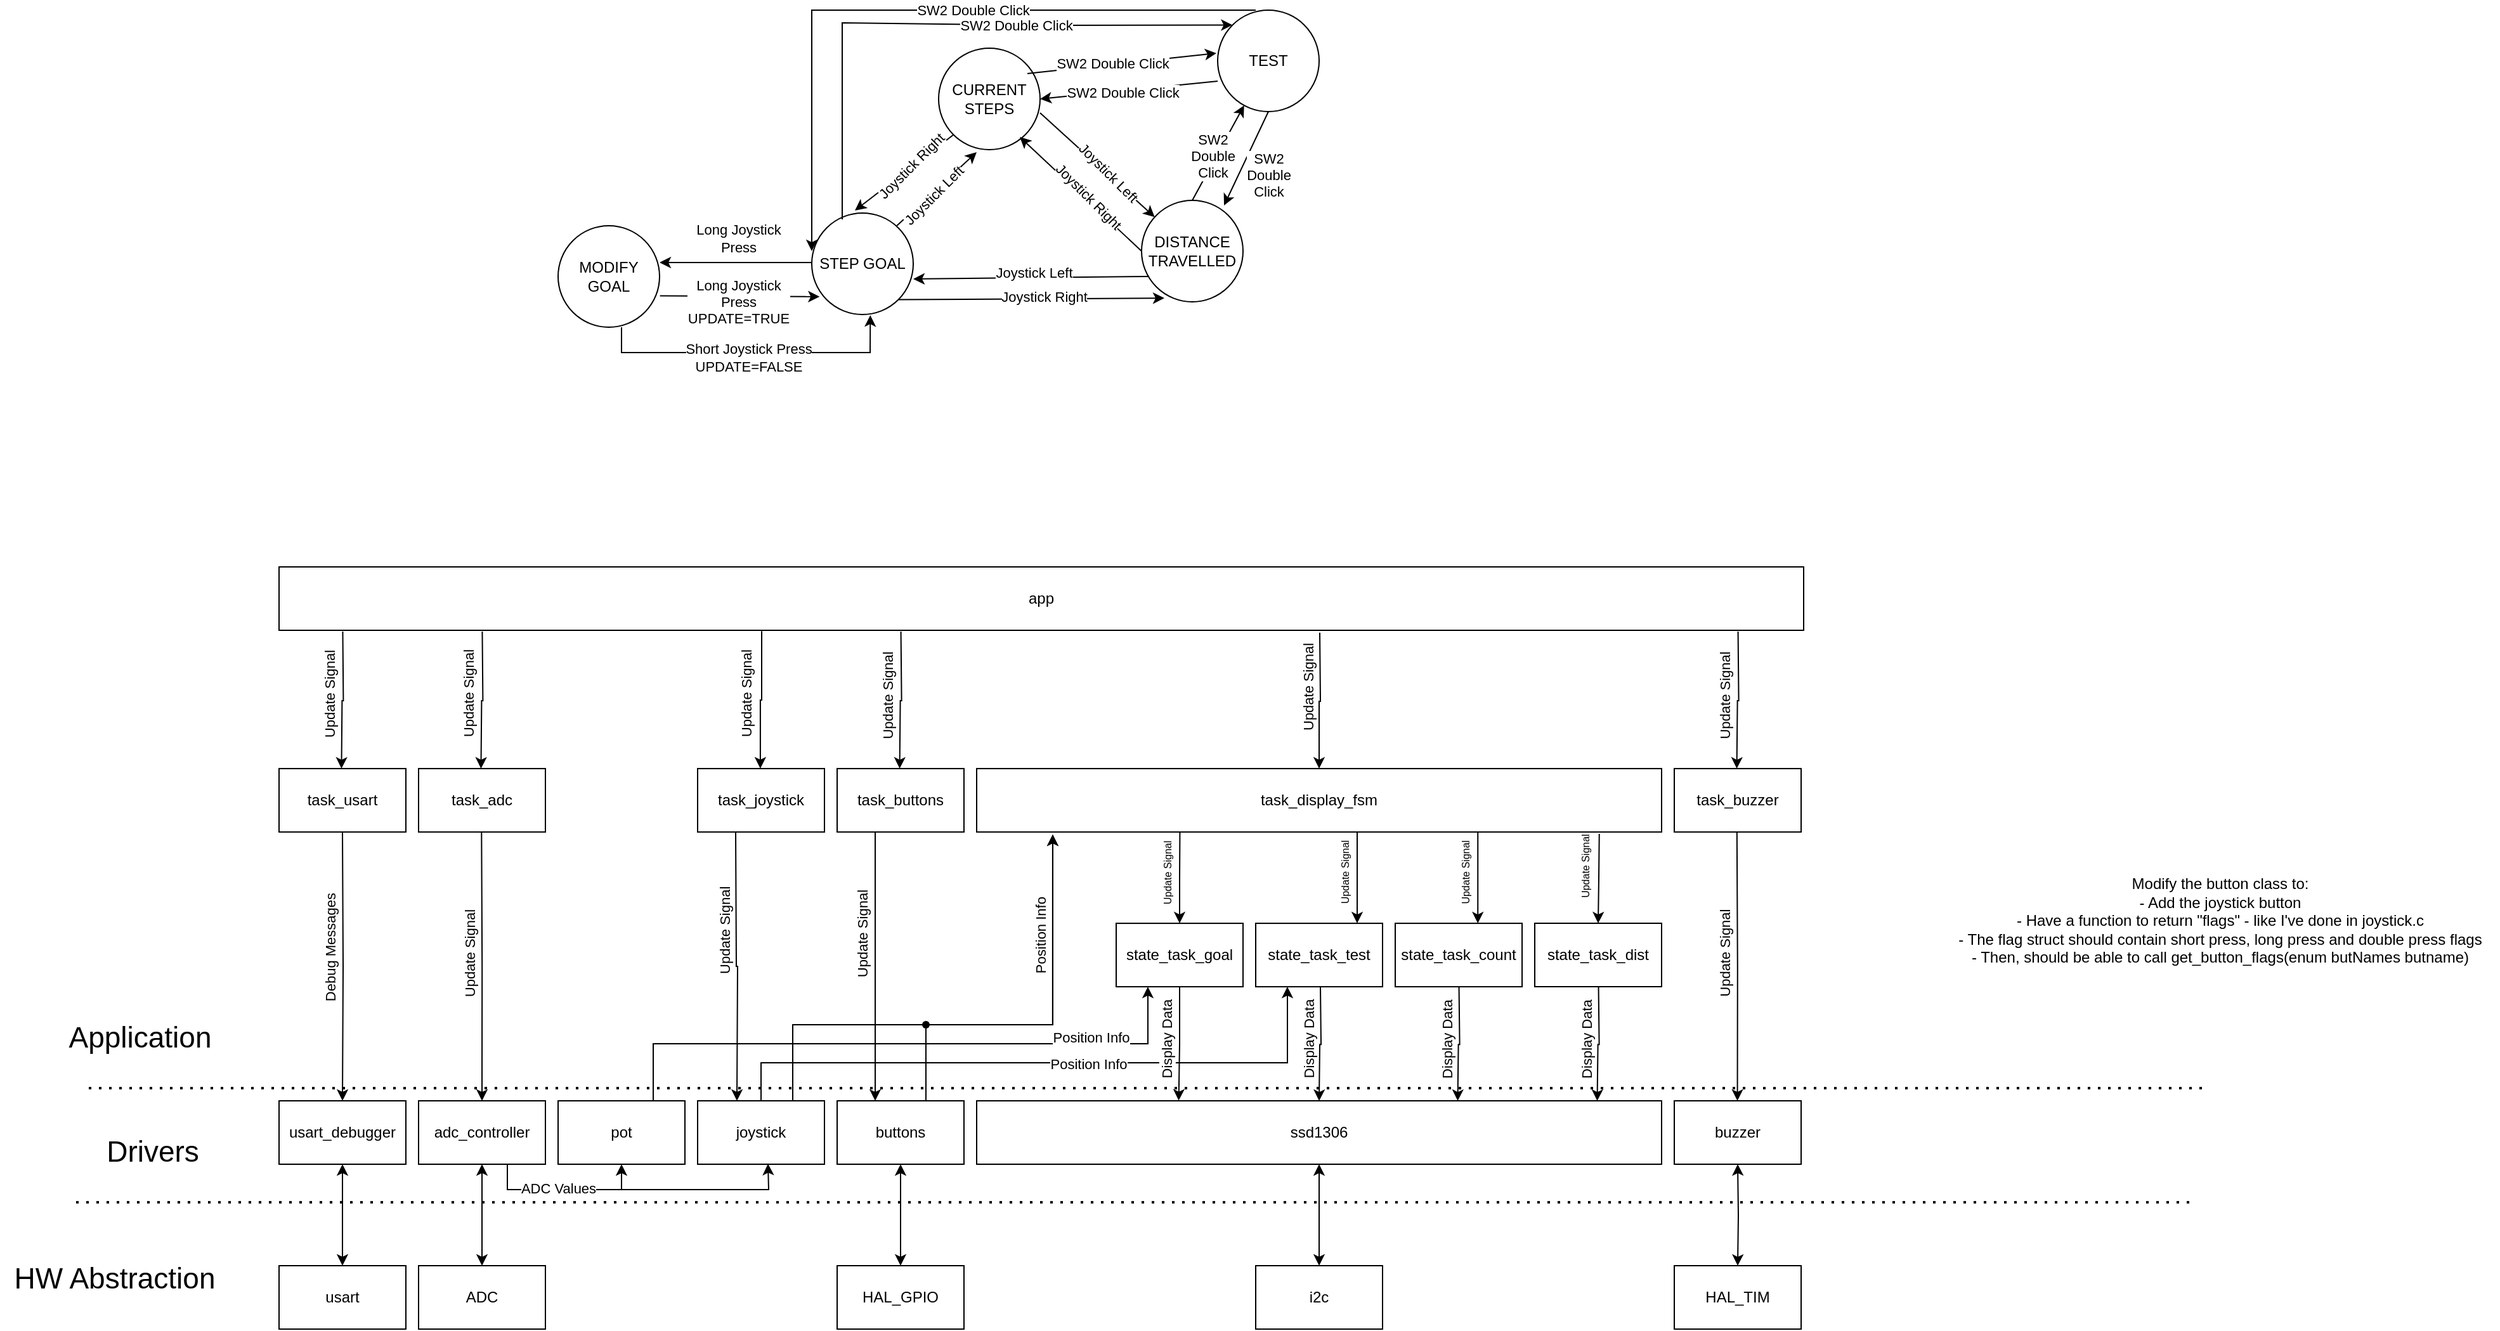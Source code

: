 <mxfile version="26.2.14">
  <diagram name="Page-1" id="LputnrfcXQccIIowQQMe">
    <mxGraphModel dx="2094" dy="1419" grid="0" gridSize="10" guides="1" tooltips="1" connect="1" arrows="1" fold="1" page="0" pageScale="1" pageWidth="827" pageHeight="1169" math="0" shadow="0">
      <root>
        <mxCell id="0" />
        <mxCell id="1" parent="0" />
        <mxCell id="KgOsWzzpOUB980owW0C_-2" value="TEST" style="ellipse;whiteSpace=wrap;html=1;aspect=fixed;" parent="1" vertex="1">
          <mxGeometry x="570" y="-110" width="80" height="80" as="geometry" />
        </mxCell>
        <mxCell id="KgOsWzzpOUB980owW0C_-3" value="CURRENT&lt;br&gt;STEPS" style="ellipse;whiteSpace=wrap;html=1;aspect=fixed;" parent="1" vertex="1">
          <mxGeometry x="350" y="-80" width="80" height="80" as="geometry" />
        </mxCell>
        <mxCell id="KgOsWzzpOUB980owW0C_-4" value="STEP GOAL" style="ellipse;whiteSpace=wrap;html=1;aspect=fixed;" parent="1" vertex="1">
          <mxGeometry x="250" y="50" width="80" height="80" as="geometry" />
        </mxCell>
        <mxCell id="KgOsWzzpOUB980owW0C_-5" value="DISTANCE TRAVELLED" style="ellipse;whiteSpace=wrap;html=1;aspect=fixed;" parent="1" vertex="1">
          <mxGeometry x="510" y="40" width="80" height="80" as="geometry" />
        </mxCell>
        <mxCell id="KgOsWzzpOUB980owW0C_-6" value="" style="endArrow=classic;html=1;rounded=0;exitX=1;exitY=0.638;exitDx=0;exitDy=0;exitPerimeter=0;" parent="1" source="KgOsWzzpOUB980owW0C_-3" target="KgOsWzzpOUB980owW0C_-5" edge="1">
          <mxGeometry width="50" height="50" relative="1" as="geometry">
            <mxPoint x="430" y="-50" as="sourcePoint" />
            <mxPoint x="480" y="-100" as="targetPoint" />
          </mxGeometry>
        </mxCell>
        <mxCell id="KgOsWzzpOUB980owW0C_-25" value="Joystick Left" style="edgeLabel;html=1;align=center;verticalAlign=middle;resizable=0;points=[];rotation=45;" parent="KgOsWzzpOUB980owW0C_-6" vertex="1" connectable="0">
          <mxGeometry x="0.161" y="2" relative="1" as="geometry">
            <mxPoint as="offset" />
          </mxGeometry>
        </mxCell>
        <mxCell id="KgOsWzzpOUB980owW0C_-7" value="" style="endArrow=classic;html=1;rounded=0;exitX=0;exitY=0.5;exitDx=0;exitDy=0;" parent="1" source="KgOsWzzpOUB980owW0C_-5" edge="1">
          <mxGeometry width="50" height="50" relative="1" as="geometry">
            <mxPoint x="364" y="40" as="sourcePoint" />
            <mxPoint x="414" y="-10" as="targetPoint" />
          </mxGeometry>
        </mxCell>
        <mxCell id="KgOsWzzpOUB980owW0C_-26" value="Joystick Right" style="edgeLabel;html=1;align=center;verticalAlign=middle;resizable=0;points=[];rotation=45;" parent="KgOsWzzpOUB980owW0C_-7" vertex="1" connectable="0">
          <mxGeometry x="-0.087" y="-3" relative="1" as="geometry">
            <mxPoint as="offset" />
          </mxGeometry>
        </mxCell>
        <mxCell id="KgOsWzzpOUB980owW0C_-8" value="" style="endArrow=classic;html=1;rounded=0;exitX=0;exitY=1;exitDx=0;exitDy=0;entryX=0.425;entryY=-0.025;entryDx=0;entryDy=0;entryPerimeter=0;" parent="1" source="KgOsWzzpOUB980owW0C_-3" target="KgOsWzzpOUB980owW0C_-4" edge="1">
          <mxGeometry width="50" height="50" relative="1" as="geometry">
            <mxPoint x="356" y="50" as="sourcePoint" />
            <mxPoint x="446" y="132" as="targetPoint" />
          </mxGeometry>
        </mxCell>
        <mxCell id="KgOsWzzpOUB980owW0C_-30" value="Joystick Right" style="edgeLabel;html=1;align=center;verticalAlign=middle;resizable=0;points=[];rotation=-45;" parent="KgOsWzzpOUB980owW0C_-8" vertex="1" connectable="0">
          <mxGeometry x="-0.131" y="-2" relative="1" as="geometry">
            <mxPoint x="1" as="offset" />
          </mxGeometry>
        </mxCell>
        <mxCell id="KgOsWzzpOUB980owW0C_-9" value="" style="endArrow=classic;html=1;rounded=0;exitX=0.338;exitY=1;exitDx=0;exitDy=0;exitPerimeter=0;entryX=0.375;entryY=1.025;entryDx=0;entryDy=0;entryPerimeter=0;" parent="1" target="KgOsWzzpOUB980owW0C_-3" edge="1">
          <mxGeometry width="50" height="50" relative="1" as="geometry">
            <mxPoint x="317.04" y="60" as="sourcePoint" />
            <mxPoint x="270" y="140" as="targetPoint" />
          </mxGeometry>
        </mxCell>
        <mxCell id="KgOsWzzpOUB980owW0C_-29" value="Joystick Left" style="edgeLabel;html=1;align=center;verticalAlign=middle;resizable=0;points=[];rotation=-45;" parent="KgOsWzzpOUB980owW0C_-9" vertex="1" connectable="0">
          <mxGeometry x="-0.122" y="-2" relative="1" as="geometry">
            <mxPoint as="offset" />
          </mxGeometry>
        </mxCell>
        <mxCell id="KgOsWzzpOUB980owW0C_-10" value="" style="endArrow=classic;html=1;rounded=0;exitX=0;exitY=0.5;exitDx=0;exitDy=0;entryX=1;entryY=0.65;entryDx=0;entryDy=0;entryPerimeter=0;" parent="1" target="KgOsWzzpOUB980owW0C_-4" edge="1">
          <mxGeometry width="50" height="50" relative="1" as="geometry">
            <mxPoint x="516" y="100" as="sourcePoint" />
            <mxPoint x="420" y="10" as="targetPoint" />
          </mxGeometry>
        </mxCell>
        <mxCell id="KgOsWzzpOUB980owW0C_-27" value="Joystick Left" style="edgeLabel;html=1;align=center;verticalAlign=middle;resizable=0;points=[];" parent="KgOsWzzpOUB980owW0C_-10" vertex="1" connectable="0">
          <mxGeometry x="-0.022" y="-4" relative="1" as="geometry">
            <mxPoint as="offset" />
          </mxGeometry>
        </mxCell>
        <mxCell id="KgOsWzzpOUB980owW0C_-11" value="" style="endArrow=classic;html=1;rounded=0;exitX=1;exitY=1;exitDx=0;exitDy=0;entryX=0.225;entryY=0.963;entryDx=0;entryDy=0;entryPerimeter=0;" parent="1" source="KgOsWzzpOUB980owW0C_-4" target="KgOsWzzpOUB980owW0C_-5" edge="1">
          <mxGeometry width="50" height="50" relative="1" as="geometry">
            <mxPoint x="630" y="200" as="sourcePoint" />
            <mxPoint x="534" y="110" as="targetPoint" />
          </mxGeometry>
        </mxCell>
        <mxCell id="KgOsWzzpOUB980owW0C_-28" value="Joystick Right" style="edgeLabel;html=1;align=center;verticalAlign=middle;resizable=0;points=[];" parent="KgOsWzzpOUB980owW0C_-11" vertex="1" connectable="0">
          <mxGeometry x="0.094" y="2" relative="1" as="geometry">
            <mxPoint as="offset" />
          </mxGeometry>
        </mxCell>
        <mxCell id="KgOsWzzpOUB980owW0C_-12" value="" style="endArrow=classic;html=1;rounded=0;entryX=-0.012;entryY=0.425;entryDx=0;entryDy=0;entryPerimeter=0;" parent="1" target="KgOsWzzpOUB980owW0C_-2" edge="1">
          <mxGeometry width="50" height="50" relative="1" as="geometry">
            <mxPoint x="420" y="-60" as="sourcePoint" />
            <mxPoint x="470" y="-110" as="targetPoint" />
          </mxGeometry>
        </mxCell>
        <mxCell id="KgOsWzzpOUB980owW0C_-21" value="SW2 Double Click" style="edgeLabel;html=1;align=center;verticalAlign=middle;resizable=0;points=[];" parent="KgOsWzzpOUB980owW0C_-12" vertex="1" connectable="0">
          <mxGeometry x="-0.1" y="1" relative="1" as="geometry">
            <mxPoint as="offset" />
          </mxGeometry>
        </mxCell>
        <mxCell id="KgOsWzzpOUB980owW0C_-13" value="" style="endArrow=classic;html=1;rounded=0;entryX=1;entryY=0.5;entryDx=0;entryDy=0;" parent="1" target="KgOsWzzpOUB980owW0C_-3" edge="1">
          <mxGeometry width="50" height="50" relative="1" as="geometry">
            <mxPoint x="570" y="-54" as="sourcePoint" />
            <mxPoint x="719" y="-70" as="targetPoint" />
          </mxGeometry>
        </mxCell>
        <mxCell id="KgOsWzzpOUB980owW0C_-22" value="SW2 Double Click" style="edgeLabel;html=1;align=center;verticalAlign=middle;resizable=0;points=[];" parent="KgOsWzzpOUB980owW0C_-13" vertex="1" connectable="0">
          <mxGeometry x="0.072" relative="1" as="geometry">
            <mxPoint y="1" as="offset" />
          </mxGeometry>
        </mxCell>
        <mxCell id="KgOsWzzpOUB980owW0C_-14" value="" style="endArrow=classic;html=1;rounded=0;" parent="1" target="KgOsWzzpOUB980owW0C_-2" edge="1">
          <mxGeometry width="50" height="50" relative="1" as="geometry">
            <mxPoint x="550" y="40" as="sourcePoint" />
            <mxPoint x="699" y="24" as="targetPoint" />
          </mxGeometry>
        </mxCell>
        <mxCell id="KgOsWzzpOUB980owW0C_-24" value="SW2&lt;div&gt;Double&lt;/div&gt;&lt;div&gt;Click&lt;/div&gt;" style="edgeLabel;html=1;align=center;verticalAlign=middle;resizable=0;points=[];" parent="KgOsWzzpOUB980owW0C_-14" vertex="1" connectable="0">
          <mxGeometry x="-0.1" y="3" relative="1" as="geometry">
            <mxPoint as="offset" />
          </mxGeometry>
        </mxCell>
        <mxCell id="KgOsWzzpOUB980owW0C_-15" value="" style="endArrow=classic;html=1;rounded=0;entryX=0.813;entryY=0.05;entryDx=0;entryDy=0;entryPerimeter=0;exitX=0.5;exitY=1;exitDx=0;exitDy=0;" parent="1" source="KgOsWzzpOUB980owW0C_-2" target="KgOsWzzpOUB980owW0C_-5" edge="1">
          <mxGeometry width="50" height="50" relative="1" as="geometry">
            <mxPoint x="720" y="12" as="sourcePoint" />
            <mxPoint x="580" y="26" as="targetPoint" />
          </mxGeometry>
        </mxCell>
        <mxCell id="KgOsWzzpOUB980owW0C_-23" value="SW2&lt;div&gt;Double&lt;/div&gt;&lt;div&gt;Click&lt;/div&gt;" style="edgeLabel;html=1;align=center;verticalAlign=middle;resizable=0;points=[];" parent="KgOsWzzpOUB980owW0C_-15" vertex="1" connectable="0">
          <mxGeometry x="-0.203" y="-1" relative="1" as="geometry">
            <mxPoint x="15" y="21" as="offset" />
          </mxGeometry>
        </mxCell>
        <mxCell id="KgOsWzzpOUB980owW0C_-17" value="" style="endArrow=classic;html=1;rounded=0;entryX=0;entryY=0;entryDx=0;entryDy=0;exitX=0.3;exitY=0.063;exitDx=0;exitDy=0;exitPerimeter=0;" parent="1" source="KgOsWzzpOUB980owW0C_-4" target="KgOsWzzpOUB980owW0C_-2" edge="1">
          <mxGeometry width="50" height="50" relative="1" as="geometry">
            <mxPoint x="260" y="60" as="sourcePoint" />
            <mxPoint x="310" y="10" as="targetPoint" />
            <Array as="points">
              <mxPoint x="274" y="-100" />
              <mxPoint x="430" y="-98" />
            </Array>
          </mxGeometry>
        </mxCell>
        <mxCell id="KgOsWzzpOUB980owW0C_-20" value="SW2 Double Click" style="edgeLabel;html=1;align=center;verticalAlign=middle;resizable=0;points=[];" parent="KgOsWzzpOUB980owW0C_-17" vertex="1" connectable="0">
          <mxGeometry x="0.262" relative="1" as="geometry">
            <mxPoint as="offset" />
          </mxGeometry>
        </mxCell>
        <mxCell id="KgOsWzzpOUB980owW0C_-18" value="" style="endArrow=classic;html=1;rounded=0;entryX=0;entryY=0.375;entryDx=0;entryDy=0;entryPerimeter=0;" parent="1" target="KgOsWzzpOUB980owW0C_-4" edge="1">
          <mxGeometry width="50" height="50" relative="1" as="geometry">
            <mxPoint x="600" y="-110" as="sourcePoint" />
            <mxPoint x="650" y="-160" as="targetPoint" />
            <Array as="points">
              <mxPoint x="250" y="-110" />
            </Array>
          </mxGeometry>
        </mxCell>
        <mxCell id="KgOsWzzpOUB980owW0C_-19" value="SW2 Double Click" style="edgeLabel;html=1;align=center;verticalAlign=middle;resizable=0;points=[];" parent="KgOsWzzpOUB980owW0C_-18" vertex="1" connectable="0">
          <mxGeometry x="-0.175" relative="1" as="geometry">
            <mxPoint as="offset" />
          </mxGeometry>
        </mxCell>
        <mxCell id="KgOsWzzpOUB980owW0C_-61" style="edgeStyle=orthogonalEdgeStyle;rounded=0;orthogonalLoop=1;jettySize=auto;html=1;" parent="1" source="KgOsWzzpOUB980owW0C_-32" target="KgOsWzzpOUB980owW0C_-60" edge="1">
          <mxGeometry relative="1" as="geometry">
            <Array as="points">
              <mxPoint x="300" y="588.05" />
              <mxPoint x="300" y="588.05" />
            </Array>
          </mxGeometry>
        </mxCell>
        <mxCell id="KgOsWzzpOUB980owW0C_-103" value="Update Signal" style="edgeLabel;html=1;align=center;verticalAlign=middle;resizable=0;points=[];rotation=-90;" parent="KgOsWzzpOUB980owW0C_-61" vertex="1" connectable="0">
          <mxGeometry x="0.023" y="-3" relative="1" as="geometry">
            <mxPoint x="-7" y="-28" as="offset" />
          </mxGeometry>
        </mxCell>
        <mxCell id="KgOsWzzpOUB980owW0C_-32" value="task_buttons" style="rounded=0;whiteSpace=wrap;html=1;" parent="1" vertex="1">
          <mxGeometry x="270" y="488.05" width="100" height="50" as="geometry" />
        </mxCell>
        <mxCell id="KgOsWzzpOUB980owW0C_-59" style="edgeStyle=orthogonalEdgeStyle;rounded=0;orthogonalLoop=1;jettySize=auto;html=1;" parent="1" edge="1">
          <mxGeometry relative="1" as="geometry">
            <mxPoint x="190" y="537.05" as="sourcePoint" />
            <mxPoint x="191" y="750" as="targetPoint" />
          </mxGeometry>
        </mxCell>
        <mxCell id="KgOsWzzpOUB980owW0C_-101" value="Update Signal" style="edgeLabel;html=1;align=center;verticalAlign=middle;resizable=0;points=[];rotation=-90;" parent="KgOsWzzpOUB980owW0C_-59" vertex="1" connectable="0">
          <mxGeometry x="0.275" y="-2" relative="1" as="geometry">
            <mxPoint x="-8" y="-56" as="offset" />
          </mxGeometry>
        </mxCell>
        <mxCell id="KgOsWzzpOUB980owW0C_-38" value="task_joystick" style="rounded=0;whiteSpace=wrap;html=1;" parent="1" vertex="1">
          <mxGeometry x="160" y="488.05" width="100" height="50" as="geometry" />
        </mxCell>
        <mxCell id="KgOsWzzpOUB980owW0C_-40" value="task_display_fsm" style="rounded=0;whiteSpace=wrap;html=1;" parent="1" vertex="1">
          <mxGeometry x="380" y="488.05" width="540" height="50" as="geometry" />
        </mxCell>
        <mxCell id="KgOsWzzpOUB980owW0C_-41" value="MODIFY&lt;div&gt;GOAL&lt;/div&gt;" style="ellipse;whiteSpace=wrap;html=1;aspect=fixed;" parent="1" vertex="1">
          <mxGeometry x="50" y="60" width="80" height="80" as="geometry" />
        </mxCell>
        <mxCell id="KgOsWzzpOUB980owW0C_-42" value="" style="endArrow=classic;html=1;rounded=0;exitX=0;exitY=0.5;exitDx=0;exitDy=0;" parent="1" edge="1">
          <mxGeometry width="50" height="50" relative="1" as="geometry">
            <mxPoint x="250" y="89" as="sourcePoint" />
            <mxPoint x="130" y="89" as="targetPoint" />
          </mxGeometry>
        </mxCell>
        <mxCell id="KgOsWzzpOUB980owW0C_-43" value="Long Joystick&lt;div&gt;Press&lt;/div&gt;" style="edgeLabel;html=1;align=center;verticalAlign=middle;resizable=0;points=[];" parent="KgOsWzzpOUB980owW0C_-42" vertex="1" connectable="0">
          <mxGeometry x="-0.022" y="-4" relative="1" as="geometry">
            <mxPoint y="-15" as="offset" />
          </mxGeometry>
        </mxCell>
        <mxCell id="KgOsWzzpOUB980owW0C_-44" value="" style="endArrow=classic;html=1;rounded=0;exitX=1.004;exitY=0.691;exitDx=0;exitDy=0;entryX=0.077;entryY=0.824;entryDx=0;entryDy=0;entryPerimeter=0;exitPerimeter=0;" parent="1" source="KgOsWzzpOUB980owW0C_-41" target="KgOsWzzpOUB980owW0C_-4" edge="1">
          <mxGeometry width="50" height="50" relative="1" as="geometry">
            <mxPoint x="250" y="150" as="sourcePoint" />
            <mxPoint x="130" y="150" as="targetPoint" />
          </mxGeometry>
        </mxCell>
        <mxCell id="KgOsWzzpOUB980owW0C_-45" value="Long Joystick&lt;div&gt;Press&lt;/div&gt;&lt;div&gt;UPDATE=TRUE&lt;/div&gt;" style="edgeLabel;html=1;align=center;verticalAlign=middle;resizable=0;points=[];" parent="KgOsWzzpOUB980owW0C_-44" vertex="1" connectable="0">
          <mxGeometry x="-0.022" y="-4" relative="1" as="geometry">
            <mxPoint as="offset" />
          </mxGeometry>
        </mxCell>
        <mxCell id="KgOsWzzpOUB980owW0C_-46" value="" style="endArrow=classic;html=1;rounded=0;exitX=1.004;exitY=0.691;exitDx=0;exitDy=0;entryX=0.577;entryY=1.007;entryDx=0;entryDy=0;entryPerimeter=0;exitPerimeter=0;" parent="1" target="KgOsWzzpOUB980owW0C_-4" edge="1">
          <mxGeometry width="50" height="50" relative="1" as="geometry">
            <mxPoint x="100" y="140" as="sourcePoint" />
            <mxPoint x="226" y="141" as="targetPoint" />
            <Array as="points">
              <mxPoint x="100" y="160" />
              <mxPoint x="296" y="160" />
            </Array>
          </mxGeometry>
        </mxCell>
        <mxCell id="KgOsWzzpOUB980owW0C_-47" value="Short Joystick Press&lt;div&gt;UPDATE=FALSE&lt;/div&gt;" style="edgeLabel;html=1;align=center;verticalAlign=middle;resizable=0;points=[];" parent="KgOsWzzpOUB980owW0C_-46" vertex="1" connectable="0">
          <mxGeometry x="-0.022" y="-4" relative="1" as="geometry">
            <mxPoint as="offset" />
          </mxGeometry>
        </mxCell>
        <mxCell id="KgOsWzzpOUB980owW0C_-55" value="ssd1306" style="rounded=0;whiteSpace=wrap;html=1;" parent="1" vertex="1">
          <mxGeometry x="380" y="750" width="540" height="50" as="geometry" />
        </mxCell>
        <mxCell id="8BuNELPSUOFPba65AMZR-13" style="edgeStyle=orthogonalEdgeStyle;rounded=0;orthogonalLoop=1;jettySize=auto;html=1;exitX=0.75;exitY=0;exitDx=0;exitDy=0;" parent="1" source="KgOsWzzpOUB980owW0C_-56" edge="1">
          <mxGeometry relative="1" as="geometry">
            <mxPoint x="440" y="540" as="targetPoint" />
            <Array as="points">
              <mxPoint x="235" y="690" />
              <mxPoint x="440" y="690" />
            </Array>
          </mxGeometry>
        </mxCell>
        <mxCell id="8BuNELPSUOFPba65AMZR-28" style="edgeStyle=orthogonalEdgeStyle;rounded=0;orthogonalLoop=1;jettySize=auto;html=1;entryX=0.25;entryY=1;entryDx=0;entryDy=0;" parent="1" source="KgOsWzzpOUB980owW0C_-56" target="KgOsWzzpOUB980owW0C_-148" edge="1">
          <mxGeometry relative="1" as="geometry">
            <Array as="points">
              <mxPoint x="210" y="720" />
              <mxPoint x="625" y="720" />
            </Array>
          </mxGeometry>
        </mxCell>
        <mxCell id="8BuNELPSUOFPba65AMZR-31" value="Position Info" style="edgeLabel;html=1;align=center;verticalAlign=middle;resizable=0;points=[];" parent="8BuNELPSUOFPba65AMZR-28" vertex="1" connectable="0">
          <mxGeometry x="0.14" y="-1" relative="1" as="geometry">
            <mxPoint as="offset" />
          </mxGeometry>
        </mxCell>
        <mxCell id="KgOsWzzpOUB980owW0C_-56" value="joystick" style="rounded=0;whiteSpace=wrap;html=1;" parent="1" vertex="1">
          <mxGeometry x="160" y="750" width="100" height="50" as="geometry" />
        </mxCell>
        <mxCell id="8BuNELPSUOFPba65AMZR-26" style="edgeStyle=orthogonalEdgeStyle;rounded=0;orthogonalLoop=1;jettySize=auto;html=1;exitX=0.75;exitY=0;exitDx=0;exitDy=0;entryX=0.25;entryY=1;entryDx=0;entryDy=0;" parent="1" source="KgOsWzzpOUB980owW0C_-57" target="KgOsWzzpOUB980owW0C_-75" edge="1">
          <mxGeometry relative="1" as="geometry" />
        </mxCell>
        <mxCell id="8BuNELPSUOFPba65AMZR-27" value="Position Info" style="edgeLabel;html=1;align=center;verticalAlign=middle;resizable=0;points=[];" parent="8BuNELPSUOFPba65AMZR-26" vertex="1" connectable="0">
          <mxGeometry x="0.621" y="-1" relative="1" as="geometry">
            <mxPoint x="1" y="-6" as="offset" />
          </mxGeometry>
        </mxCell>
        <mxCell id="KgOsWzzpOUB980owW0C_-57" value="pot" style="rounded=0;whiteSpace=wrap;html=1;" parent="1" vertex="1">
          <mxGeometry x="50" y="750" width="100" height="50" as="geometry" />
        </mxCell>
        <mxCell id="KgOsWzzpOUB980owW0C_-90" style="edgeStyle=orthogonalEdgeStyle;rounded=0;orthogonalLoop=1;jettySize=auto;html=1;entryX=0.5;entryY=0;entryDx=0;entryDy=0;startArrow=classic;startFill=1;" parent="1" source="KgOsWzzpOUB980owW0C_-60" target="KgOsWzzpOUB980owW0C_-86" edge="1">
          <mxGeometry relative="1" as="geometry" />
        </mxCell>
        <mxCell id="KgOsWzzpOUB980owW0C_-60" value="buttons" style="rounded=0;whiteSpace=wrap;html=1;" parent="1" vertex="1">
          <mxGeometry x="270" y="750" width="100" height="50" as="geometry" />
        </mxCell>
        <mxCell id="KgOsWzzpOUB980owW0C_-62" style="edgeStyle=orthogonalEdgeStyle;rounded=0;orthogonalLoop=1;jettySize=auto;html=1;entryX=0.093;entryY=1;entryDx=0;entryDy=0;entryPerimeter=0;endArrow=none;startFill=1;startArrow=classic;exitX=0.5;exitY=0;exitDx=0;exitDy=0;" parent="1" source="KgOsWzzpOUB980owW0C_-75" edge="1">
          <mxGeometry relative="1" as="geometry">
            <mxPoint x="540.04" y="568.1" as="sourcePoint" />
            <mxPoint x="540.22" y="538.1" as="targetPoint" />
          </mxGeometry>
        </mxCell>
        <mxCell id="KgOsWzzpOUB980owW0C_-69" value="Update Signal" style="edgeLabel;html=1;align=center;verticalAlign=middle;resizable=0;points=[];fontSize=8;rotation=-90;" parent="KgOsWzzpOUB980owW0C_-62" vertex="1" connectable="0">
          <mxGeometry x="0.972" y="1" relative="1" as="geometry">
            <mxPoint x="-9" y="31" as="offset" />
          </mxGeometry>
        </mxCell>
        <mxCell id="KgOsWzzpOUB980owW0C_-67" style="edgeStyle=orthogonalEdgeStyle;rounded=0;orthogonalLoop=1;jettySize=auto;html=1;entryX=0.909;entryY=1.029;entryDx=0;entryDy=0;entryPerimeter=0;endArrow=none;startFill=1;startArrow=classic;exitX=0.5;exitY=0;exitDx=0;exitDy=0;" parent="1" target="KgOsWzzpOUB980owW0C_-40" edge="1">
          <mxGeometry relative="1" as="geometry">
            <mxPoint x="870" y="610" as="sourcePoint" />
          </mxGeometry>
        </mxCell>
        <mxCell id="KgOsWzzpOUB980owW0C_-74" value="Update Signal" style="edgeLabel;html=1;align=center;verticalAlign=middle;resizable=0;points=[];fontSize=8;rotation=-90;" parent="KgOsWzzpOUB980owW0C_-67" vertex="1" connectable="0">
          <mxGeometry x="0.264" y="1" relative="1" as="geometry">
            <mxPoint x="-10" as="offset" />
          </mxGeometry>
        </mxCell>
        <mxCell id="KgOsWzzpOUB980owW0C_-77" style="edgeStyle=orthogonalEdgeStyle;rounded=0;orthogonalLoop=1;jettySize=auto;html=1;entryX=0.5;entryY=0;entryDx=0;entryDy=0;" parent="1" edge="1">
          <mxGeometry relative="1" as="geometry">
            <mxPoint x="-10.36" y="538.05" as="sourcePoint" />
            <mxPoint x="-10" y="750.0" as="targetPoint" />
            <Array as="points" />
          </mxGeometry>
        </mxCell>
        <mxCell id="KgOsWzzpOUB980owW0C_-97" value="Update Signal" style="edgeLabel;html=1;align=center;verticalAlign=middle;resizable=0;points=[];rotation=-90;" parent="KgOsWzzpOUB980owW0C_-77" vertex="1" connectable="0">
          <mxGeometry x="-0.267" relative="1" as="geometry">
            <mxPoint x="-10" y="18" as="offset" />
          </mxGeometry>
        </mxCell>
        <mxCell id="KgOsWzzpOUB980owW0C_-75" value="state_task_goal" style="rounded=0;whiteSpace=wrap;html=1;" parent="1" vertex="1">
          <mxGeometry x="490" y="610.05" width="100" height="50" as="geometry" />
        </mxCell>
        <mxCell id="KgOsWzzpOUB980owW0C_-87" style="edgeStyle=orthogonalEdgeStyle;rounded=0;orthogonalLoop=1;jettySize=auto;html=1;entryX=0.5;entryY=0;entryDx=0;entryDy=0;startArrow=classic;startFill=1;" parent="1" source="KgOsWzzpOUB980owW0C_-82" edge="1">
          <mxGeometry relative="1" as="geometry">
            <mxPoint x="-10.0" y="880" as="targetPoint" />
          </mxGeometry>
        </mxCell>
        <mxCell id="KgOsWzzpOUB980owW0C_-82" value="adc_controller" style="rounded=0;whiteSpace=wrap;html=1;" parent="1" vertex="1">
          <mxGeometry x="-60" y="750" width="100" height="50" as="geometry" />
        </mxCell>
        <mxCell id="KgOsWzzpOUB980owW0C_-86" value="HAL_GPIO" style="rounded=0;whiteSpace=wrap;html=1;" parent="1" vertex="1">
          <mxGeometry x="270" y="880" width="100" height="50" as="geometry" />
        </mxCell>
        <mxCell id="KgOsWzzpOUB980owW0C_-110" style="edgeStyle=orthogonalEdgeStyle;rounded=0;orthogonalLoop=1;jettySize=auto;html=1;entryX=0.275;entryY=1.014;entryDx=0;entryDy=0;entryPerimeter=0;exitX=0.297;exitY=1.014;exitDx=0;exitDy=0;exitPerimeter=0;" parent="1" edge="1">
          <mxGeometry relative="1" as="geometry">
            <mxPoint x="210.52" y="379.67" as="sourcePoint" />
            <mxPoint x="209.46" y="488.02" as="targetPoint" />
            <Array as="points">
              <mxPoint x="209.46" y="433.97" />
              <mxPoint x="210.46" y="487.97" />
            </Array>
          </mxGeometry>
        </mxCell>
        <mxCell id="KgOsWzzpOUB980owW0C_-118" value="Update Signal" style="edgeLabel;html=1;align=center;verticalAlign=middle;resizable=0;points=[];rotation=-90;" parent="KgOsWzzpOUB980owW0C_-110" vertex="1" connectable="0">
          <mxGeometry x="0.115" y="2" relative="1" as="geometry">
            <mxPoint x="-13" y="-10" as="offset" />
          </mxGeometry>
        </mxCell>
        <mxCell id="KgOsWzzpOUB980owW0C_-112" style="edgeStyle=orthogonalEdgeStyle;rounded=0;orthogonalLoop=1;jettySize=auto;html=1;entryX=0.275;entryY=1.014;entryDx=0;entryDy=0;entryPerimeter=0;exitX=0.297;exitY=1.014;exitDx=0;exitDy=0;exitPerimeter=0;" parent="1" edge="1">
          <mxGeometry relative="1" as="geometry">
            <mxPoint x="320.28" y="380" as="sourcePoint" />
            <mxPoint x="319.28" y="488.05" as="targetPoint" />
          </mxGeometry>
        </mxCell>
        <mxCell id="KgOsWzzpOUB980owW0C_-121" value="Update Signal" style="edgeLabel;html=1;align=center;verticalAlign=middle;resizable=0;points=[];rotation=-90;" parent="KgOsWzzpOUB980owW0C_-112" vertex="1" connectable="0">
          <mxGeometry x="-0.141" relative="1" as="geometry">
            <mxPoint x="-11" y="4" as="offset" />
          </mxGeometry>
        </mxCell>
        <mxCell id="KgOsWzzpOUB980owW0C_-113" style="edgeStyle=orthogonalEdgeStyle;rounded=0;orthogonalLoop=1;jettySize=auto;html=1;entryX=0.275;entryY=1.014;entryDx=0;entryDy=0;entryPerimeter=0;exitX=0.297;exitY=1.014;exitDx=0;exitDy=0;exitPerimeter=0;" parent="1" edge="1">
          <mxGeometry relative="1" as="geometry">
            <mxPoint x="-9.78" y="380" as="sourcePoint" />
            <mxPoint x="-10.78" y="488.05" as="targetPoint" />
          </mxGeometry>
        </mxCell>
        <mxCell id="KgOsWzzpOUB980owW0C_-116" value="Update Signal" style="edgeLabel;html=1;align=center;verticalAlign=middle;resizable=0;points=[];rotation=-90;" parent="KgOsWzzpOUB980owW0C_-113" vertex="1" connectable="0">
          <mxGeometry x="-0.243" y="4" relative="1" as="geometry">
            <mxPoint x="-15" y="8" as="offset" />
          </mxGeometry>
        </mxCell>
        <mxCell id="KgOsWzzpOUB980owW0C_-122" style="edgeStyle=orthogonalEdgeStyle;rounded=0;orthogonalLoop=1;jettySize=auto;html=1;entryX=0.725;entryY=1.037;entryDx=0;entryDy=0;entryPerimeter=0;endArrow=none;startFill=1;startArrow=classic;" parent="1" source="KgOsWzzpOUB980owW0C_-40" edge="1">
          <mxGeometry relative="1" as="geometry">
            <mxPoint x="650.5" y="380.85" as="targetPoint" />
          </mxGeometry>
        </mxCell>
        <mxCell id="KgOsWzzpOUB980owW0C_-123" value="Update Signal" style="edgeLabel;html=1;align=center;verticalAlign=middle;resizable=0;points=[];rotation=-90;" parent="KgOsWzzpOUB980owW0C_-122" vertex="1" connectable="0">
          <mxGeometry x="0.204" y="1" relative="1" as="geometry">
            <mxPoint x="-9" as="offset" />
          </mxGeometry>
        </mxCell>
        <mxCell id="KgOsWzzpOUB980owW0C_-128" value="state_task_dist" style="rounded=0;whiteSpace=wrap;html=1;" parent="1" vertex="1">
          <mxGeometry x="820" y="610" width="100" height="50" as="geometry" />
        </mxCell>
        <mxCell id="KgOsWzzpOUB980owW0C_-132" style="edgeStyle=orthogonalEdgeStyle;rounded=0;orthogonalLoop=1;jettySize=auto;html=1;entryX=0.093;entryY=1;entryDx=0;entryDy=0;entryPerimeter=0;endArrow=none;startFill=1;startArrow=classic;exitX=0.5;exitY=0;exitDx=0;exitDy=0;" parent="1" edge="1">
          <mxGeometry relative="1" as="geometry">
            <mxPoint x="680" y="610.05" as="sourcePoint" />
            <mxPoint x="680" y="538.05" as="targetPoint" />
          </mxGeometry>
        </mxCell>
        <mxCell id="KgOsWzzpOUB980owW0C_-133" value="Update Signal" style="edgeLabel;html=1;align=center;verticalAlign=middle;resizable=0;points=[];fontSize=8;rotation=-90;" parent="KgOsWzzpOUB980owW0C_-132" vertex="1" connectable="0">
          <mxGeometry x="0.972" y="1" relative="1" as="geometry">
            <mxPoint x="-9" y="31" as="offset" />
          </mxGeometry>
        </mxCell>
        <mxCell id="KgOsWzzpOUB980owW0C_-138" style="edgeStyle=orthogonalEdgeStyle;rounded=0;orthogonalLoop=1;jettySize=auto;html=1;entryX=0.093;entryY=1;entryDx=0;entryDy=0;entryPerimeter=0;endArrow=none;startFill=1;startArrow=classic;exitX=0.5;exitY=0;exitDx=0;exitDy=0;" parent="1" edge="1">
          <mxGeometry relative="1" as="geometry">
            <mxPoint x="775.13" y="610.05" as="sourcePoint" />
            <mxPoint x="775.13" y="538.05" as="targetPoint" />
          </mxGeometry>
        </mxCell>
        <mxCell id="KgOsWzzpOUB980owW0C_-139" value="Update Signal" style="edgeLabel;html=1;align=center;verticalAlign=middle;resizable=0;points=[];fontSize=8;rotation=-90;" parent="KgOsWzzpOUB980owW0C_-138" vertex="1" connectable="0">
          <mxGeometry x="0.972" y="1" relative="1" as="geometry">
            <mxPoint x="-9" y="31" as="offset" />
          </mxGeometry>
        </mxCell>
        <mxCell id="KgOsWzzpOUB980owW0C_-148" value="state_task_test" style="rounded=0;whiteSpace=wrap;html=1;" parent="1" vertex="1">
          <mxGeometry x="600" y="610.05" width="100" height="50" as="geometry" />
        </mxCell>
        <mxCell id="KgOsWzzpOUB980owW0C_-149" value="state_task_count" style="rounded=0;whiteSpace=wrap;html=1;" parent="1" vertex="1">
          <mxGeometry x="710" y="610.05" width="100" height="50" as="geometry" />
        </mxCell>
        <mxCell id="KgOsWzzpOUB980owW0C_-153" value="i2c" style="rounded=0;whiteSpace=wrap;html=1;" parent="1" vertex="1">
          <mxGeometry x="600" y="880" width="100" height="50" as="geometry" />
        </mxCell>
        <mxCell id="KgOsWzzpOUB980owW0C_-154" style="edgeStyle=orthogonalEdgeStyle;rounded=0;orthogonalLoop=1;jettySize=auto;html=1;entryX=0.5;entryY=0;entryDx=0;entryDy=0;startArrow=classic;startFill=1;" parent="1" edge="1">
          <mxGeometry relative="1" as="geometry">
            <mxPoint x="650" y="800" as="sourcePoint" />
            <mxPoint x="650" y="880" as="targetPoint" />
          </mxGeometry>
        </mxCell>
        <mxCell id="KgOsWzzpOUB980owW0C_-173" value="" style="endArrow=none;dashed=1;html=1;dashPattern=1 3;strokeWidth=2;rounded=0;" parent="1" edge="1">
          <mxGeometry width="50" height="50" relative="1" as="geometry">
            <mxPoint x="-320" y="740" as="sourcePoint" />
            <mxPoint x="1348.75" y="740" as="targetPoint" />
          </mxGeometry>
        </mxCell>
        <mxCell id="KgOsWzzpOUB980owW0C_-174" value="Drivers" style="text;html=1;align=center;verticalAlign=middle;resizable=0;points=[];autosize=1;strokeColor=none;fillColor=none;fontSize=23;" parent="1" vertex="1">
          <mxGeometry x="-320" y="770" width="100" height="40" as="geometry" />
        </mxCell>
        <mxCell id="KgOsWzzpOUB980owW0C_-175" value="" style="endArrow=none;dashed=1;html=1;dashPattern=1 3;strokeWidth=2;rounded=0;" parent="1" edge="1">
          <mxGeometry width="50" height="50" relative="1" as="geometry">
            <mxPoint x="-330" y="830" as="sourcePoint" />
            <mxPoint x="1338.75" y="830" as="targetPoint" />
          </mxGeometry>
        </mxCell>
        <mxCell id="KgOsWzzpOUB980owW0C_-176" value="Application" style="text;html=1;align=center;verticalAlign=middle;resizable=0;points=[];autosize=1;strokeColor=none;fillColor=none;fontSize=23;" parent="1" vertex="1">
          <mxGeometry x="-350" y="680" width="140" height="40" as="geometry" />
        </mxCell>
        <mxCell id="KgOsWzzpOUB980owW0C_-177" value="HW Abstraction" style="text;html=1;align=center;verticalAlign=middle;resizable=0;points=[];autosize=1;strokeColor=none;fillColor=none;fontSize=23;" parent="1" vertex="1">
          <mxGeometry x="-390" y="870" width="180" height="40" as="geometry" />
        </mxCell>
        <mxCell id="KgOsWzzpOUB980owW0C_-178" value="task_adc" style="rounded=0;whiteSpace=wrap;html=1;" parent="1" vertex="1">
          <mxGeometry x="-60" y="488.05" width="100" height="50" as="geometry" />
        </mxCell>
        <mxCell id="X3yXGI1UgIdQFzKSIpZe-8" value="Modify the button class to:&lt;div&gt;- Add the joystick button&lt;/div&gt;&lt;div&gt;- Have a function to return &quot;flags&quot; - like I&#39;ve done in joystick.c&lt;/div&gt;&lt;div&gt;- The flag struct should contain short press, long press and double press flags&lt;/div&gt;&lt;div&gt;- Then, should be able to call get_button_flags(enum butNames butname)&lt;/div&gt;&lt;div&gt;&lt;br&gt;&lt;/div&gt;" style="text;html=1;align=center;verticalAlign=middle;resizable=0;points=[];autosize=1;strokeColor=none;fillColor=none;" parent="1" vertex="1">
          <mxGeometry x="1140" y="565" width="440" height="100" as="geometry" />
        </mxCell>
        <mxCell id="8BuNELPSUOFPba65AMZR-1" value="task&lt;span style=&quot;background-color: transparent; color: light-dark(rgb(0, 0, 0), rgb(255, 255, 255));&quot;&gt;_usart&lt;/span&gt;" style="rounded=0;whiteSpace=wrap;html=1;" parent="1" vertex="1">
          <mxGeometry x="-170" y="488.05" width="100" height="50" as="geometry" />
        </mxCell>
        <mxCell id="8BuNELPSUOFPba65AMZR-2" style="edgeStyle=orthogonalEdgeStyle;rounded=0;orthogonalLoop=1;jettySize=auto;html=1;entryX=0.5;entryY=0;entryDx=0;entryDy=0;startArrow=classic;startFill=1;" parent="1" source="8BuNELPSUOFPba65AMZR-3" target="8BuNELPSUOFPba65AMZR-4" edge="1">
          <mxGeometry relative="1" as="geometry" />
        </mxCell>
        <mxCell id="8BuNELPSUOFPba65AMZR-3" value="usart_debugger" style="rounded=0;whiteSpace=wrap;html=1;" parent="1" vertex="1">
          <mxGeometry x="-170" y="750" width="100" height="50" as="geometry" />
        </mxCell>
        <mxCell id="8BuNELPSUOFPba65AMZR-4" value="usart" style="rounded=0;whiteSpace=wrap;html=1;" parent="1" vertex="1">
          <mxGeometry x="-170" y="880" width="100" height="50" as="geometry" />
        </mxCell>
        <mxCell id="8BuNELPSUOFPba65AMZR-5" style="edgeStyle=orthogonalEdgeStyle;rounded=0;orthogonalLoop=1;jettySize=auto;html=1;entryX=0.5;entryY=0;entryDx=0;entryDy=0;" parent="1" target="8BuNELPSUOFPba65AMZR-3" edge="1">
          <mxGeometry relative="1" as="geometry">
            <mxPoint x="-120" y="538.05" as="sourcePoint" />
            <mxPoint x="-120" y="708.05" as="targetPoint" />
            <Array as="points" />
          </mxGeometry>
        </mxCell>
        <mxCell id="8BuNELPSUOFPba65AMZR-6" value="Debug Messages" style="edgeLabel;html=1;align=center;verticalAlign=middle;resizable=0;points=[];rotation=-90;" parent="8BuNELPSUOFPba65AMZR-5" vertex="1" connectable="0">
          <mxGeometry x="-0.454" y="2" relative="1" as="geometry">
            <mxPoint x="-12" y="34" as="offset" />
          </mxGeometry>
        </mxCell>
        <mxCell id="8BuNELPSUOFPba65AMZR-7" style="edgeStyle=orthogonalEdgeStyle;rounded=0;orthogonalLoop=1;jettySize=auto;html=1;entryX=0.275;entryY=1.014;entryDx=0;entryDy=0;entryPerimeter=0;exitX=0.297;exitY=1.014;exitDx=0;exitDy=0;exitPerimeter=0;" parent="1" edge="1">
          <mxGeometry relative="1" as="geometry">
            <mxPoint x="-119.78" y="380" as="sourcePoint" />
            <mxPoint x="-120.78" y="488.05" as="targetPoint" />
          </mxGeometry>
        </mxCell>
        <mxCell id="8BuNELPSUOFPba65AMZR-8" value="Update Signal" style="edgeLabel;html=1;align=center;verticalAlign=middle;resizable=0;points=[];rotation=-90;" parent="8BuNELPSUOFPba65AMZR-7" vertex="1" connectable="0">
          <mxGeometry x="-0.303" y="1" relative="1" as="geometry">
            <mxPoint x="-12" y="12" as="offset" />
          </mxGeometry>
        </mxCell>
        <mxCell id="8BuNELPSUOFPba65AMZR-9" value="app" style="rounded=0;whiteSpace=wrap;html=1;" parent="1" vertex="1">
          <mxGeometry x="-170" y="329" width="1202" height="50" as="geometry" />
        </mxCell>
        <mxCell id="8BuNELPSUOFPba65AMZR-12" style="edgeStyle=orthogonalEdgeStyle;rounded=0;orthogonalLoop=1;jettySize=auto;html=1;exitX=0.5;exitY=0;exitDx=0;exitDy=0;entryX=0.111;entryY=1.039;entryDx=0;entryDy=0;entryPerimeter=0;" parent="1" source="KgOsWzzpOUB980owW0C_-60" target="KgOsWzzpOUB980owW0C_-40" edge="1">
          <mxGeometry relative="1" as="geometry">
            <Array as="points">
              <mxPoint x="340" y="750" />
              <mxPoint x="340" y="690" />
              <mxPoint x="440" y="690" />
            </Array>
          </mxGeometry>
        </mxCell>
        <mxCell id="8BuNELPSUOFPba65AMZR-14" value="Position Info" style="edgeLabel;html=1;align=center;verticalAlign=middle;resizable=0;points=[];rotation=-90;" parent="8BuNELPSUOFPba65AMZR-12" vertex="1" connectable="0">
          <mxGeometry x="0.426" y="-2" relative="1" as="geometry">
            <mxPoint x="-12" y="-15" as="offset" />
          </mxGeometry>
        </mxCell>
        <mxCell id="8BuNELPSUOFPba65AMZR-15" style="edgeStyle=orthogonalEdgeStyle;rounded=0;orthogonalLoop=1;jettySize=auto;html=1;entryX=0.295;entryY=-0.004;entryDx=0;entryDy=0;entryPerimeter=0;" parent="1" source="KgOsWzzpOUB980owW0C_-75" target="KgOsWzzpOUB980owW0C_-55" edge="1">
          <mxGeometry relative="1" as="geometry" />
        </mxCell>
        <mxCell id="8BuNELPSUOFPba65AMZR-19" value="Display Data" style="edgeLabel;html=1;align=center;verticalAlign=middle;resizable=0;points=[];rotation=-90;" parent="8BuNELPSUOFPba65AMZR-15" vertex="1" connectable="0">
          <mxGeometry x="-0.144" relative="1" as="geometry">
            <mxPoint x="-10" y="3" as="offset" />
          </mxGeometry>
        </mxCell>
        <mxCell id="8BuNELPSUOFPba65AMZR-20" style="edgeStyle=orthogonalEdgeStyle;rounded=0;orthogonalLoop=1;jettySize=auto;html=1;entryX=0.295;entryY=-0.004;entryDx=0;entryDy=0;entryPerimeter=0;" parent="1" edge="1">
          <mxGeometry relative="1" as="geometry">
            <mxPoint x="651" y="660.05" as="sourcePoint" />
            <mxPoint x="650" y="750.05" as="targetPoint" />
          </mxGeometry>
        </mxCell>
        <mxCell id="8BuNELPSUOFPba65AMZR-21" value="Display Data" style="edgeLabel;html=1;align=center;verticalAlign=middle;resizable=0;points=[];rotation=-90;" parent="8BuNELPSUOFPba65AMZR-20" vertex="1" connectable="0">
          <mxGeometry x="-0.144" relative="1" as="geometry">
            <mxPoint x="-10" y="3" as="offset" />
          </mxGeometry>
        </mxCell>
        <mxCell id="8BuNELPSUOFPba65AMZR-22" style="edgeStyle=orthogonalEdgeStyle;rounded=0;orthogonalLoop=1;jettySize=auto;html=1;entryX=0.295;entryY=-0.004;entryDx=0;entryDy=0;entryPerimeter=0;" parent="1" edge="1">
          <mxGeometry relative="1" as="geometry">
            <mxPoint x="760.26" y="660.05" as="sourcePoint" />
            <mxPoint x="759.26" y="750.05" as="targetPoint" />
          </mxGeometry>
        </mxCell>
        <mxCell id="8BuNELPSUOFPba65AMZR-23" value="Display Data" style="edgeLabel;html=1;align=center;verticalAlign=middle;resizable=0;points=[];rotation=-90;" parent="8BuNELPSUOFPba65AMZR-22" vertex="1" connectable="0">
          <mxGeometry x="-0.144" relative="1" as="geometry">
            <mxPoint x="-10" y="3" as="offset" />
          </mxGeometry>
        </mxCell>
        <mxCell id="8BuNELPSUOFPba65AMZR-24" style="edgeStyle=orthogonalEdgeStyle;rounded=0;orthogonalLoop=1;jettySize=auto;html=1;entryX=0.295;entryY=-0.004;entryDx=0;entryDy=0;entryPerimeter=0;" parent="1" edge="1">
          <mxGeometry relative="1" as="geometry">
            <mxPoint x="870.26" y="660.05" as="sourcePoint" />
            <mxPoint x="869.26" y="750.05" as="targetPoint" />
          </mxGeometry>
        </mxCell>
        <mxCell id="8BuNELPSUOFPba65AMZR-25" value="Display Data" style="edgeLabel;html=1;align=center;verticalAlign=middle;resizable=0;points=[];rotation=-90;" parent="8BuNELPSUOFPba65AMZR-24" vertex="1" connectable="0">
          <mxGeometry x="-0.144" relative="1" as="geometry">
            <mxPoint x="-10" y="3" as="offset" />
          </mxGeometry>
        </mxCell>
        <mxCell id="8BuNELPSUOFPba65AMZR-33" value="" style="shape=waypoint;sketch=0;size=6;pointerEvents=1;points=[];fillColor=none;resizable=0;rotatable=0;perimeter=centerPerimeter;snapToPoint=1;" parent="1" vertex="1">
          <mxGeometry x="330" y="680" width="20" height="20" as="geometry" />
        </mxCell>
        <mxCell id="8BuNELPSUOFPba65AMZR-36" value="ADC" style="rounded=0;whiteSpace=wrap;html=1;" parent="1" vertex="1">
          <mxGeometry x="-60" y="880" width="100" height="50" as="geometry" />
        </mxCell>
        <mxCell id="8BuNELPSUOFPba65AMZR-37" value="" style="endArrow=classic;html=1;rounded=0;entryX=0.5;entryY=1;entryDx=0;entryDy=0;" parent="1" target="KgOsWzzpOUB980owW0C_-57" edge="1">
          <mxGeometry width="50" height="50" relative="1" as="geometry">
            <mxPoint x="10" y="800" as="sourcePoint" />
            <mxPoint x="60" y="750" as="targetPoint" />
            <Array as="points">
              <mxPoint x="10" y="820" />
              <mxPoint x="100" y="820" />
            </Array>
          </mxGeometry>
        </mxCell>
        <mxCell id="8BuNELPSUOFPba65AMZR-38" value="" style="endArrow=classic;html=1;rounded=0;entryX=0.555;entryY=0.993;entryDx=0;entryDy=0;entryPerimeter=0;" parent="1" target="KgOsWzzpOUB980owW0C_-56" edge="1">
          <mxGeometry width="50" height="50" relative="1" as="geometry">
            <mxPoint x="10" y="800" as="sourcePoint" />
            <mxPoint x="100" y="800" as="targetPoint" />
            <Array as="points">
              <mxPoint x="10" y="820" />
              <mxPoint x="216" y="820" />
            </Array>
          </mxGeometry>
        </mxCell>
        <mxCell id="8BuNELPSUOFPba65AMZR-40" value="ADC Values" style="edgeLabel;html=1;align=center;verticalAlign=middle;resizable=0;points=[];" parent="8BuNELPSUOFPba65AMZR-38" vertex="1" connectable="0">
          <mxGeometry x="-0.387" y="1" relative="1" as="geometry">
            <mxPoint x="-16" as="offset" />
          </mxGeometry>
        </mxCell>
        <mxCell id="qvbT0aYqXuti1vnegB3U-2" value="task_buzzer" style="rounded=0;whiteSpace=wrap;html=1;" vertex="1" parent="1">
          <mxGeometry x="930" y="488.05" width="100" height="50" as="geometry" />
        </mxCell>
        <mxCell id="qvbT0aYqXuti1vnegB3U-3" style="edgeStyle=orthogonalEdgeStyle;rounded=0;orthogonalLoop=1;jettySize=auto;html=1;entryX=0.275;entryY=1.014;entryDx=0;entryDy=0;entryPerimeter=0;exitX=0.297;exitY=1.014;exitDx=0;exitDy=0;exitPerimeter=0;" edge="1" parent="1">
          <mxGeometry relative="1" as="geometry">
            <mxPoint x="980.28" y="380" as="sourcePoint" />
            <mxPoint x="979.28" y="488.05" as="targetPoint" />
          </mxGeometry>
        </mxCell>
        <mxCell id="qvbT0aYqXuti1vnegB3U-4" value="Update Signal" style="edgeLabel;html=1;align=center;verticalAlign=middle;resizable=0;points=[];rotation=-90;" vertex="1" connectable="0" parent="qvbT0aYqXuti1vnegB3U-3">
          <mxGeometry x="-0.141" relative="1" as="geometry">
            <mxPoint x="-11" y="4" as="offset" />
          </mxGeometry>
        </mxCell>
        <mxCell id="qvbT0aYqXuti1vnegB3U-5" value="buzzer" style="rounded=0;whiteSpace=wrap;html=1;" vertex="1" parent="1">
          <mxGeometry x="930" y="750" width="100" height="50" as="geometry" />
        </mxCell>
        <mxCell id="qvbT0aYqXuti1vnegB3U-6" style="edgeStyle=orthogonalEdgeStyle;rounded=0;orthogonalLoop=1;jettySize=auto;html=1;entryX=0.5;entryY=0;entryDx=0;entryDy=0;" edge="1" parent="1">
          <mxGeometry relative="1" as="geometry">
            <mxPoint x="979.41" y="538.05" as="sourcePoint" />
            <mxPoint x="979.77" y="750.0" as="targetPoint" />
            <Array as="points" />
          </mxGeometry>
        </mxCell>
        <mxCell id="qvbT0aYqXuti1vnegB3U-7" value="Update Signal" style="edgeLabel;html=1;align=center;verticalAlign=middle;resizable=0;points=[];rotation=-90;" vertex="1" connectable="0" parent="qvbT0aYqXuti1vnegB3U-6">
          <mxGeometry x="-0.267" relative="1" as="geometry">
            <mxPoint x="-10" y="18" as="offset" />
          </mxGeometry>
        </mxCell>
        <mxCell id="qvbT0aYqXuti1vnegB3U-8" style="edgeStyle=orthogonalEdgeStyle;rounded=0;orthogonalLoop=1;jettySize=auto;html=1;entryX=0.5;entryY=0;entryDx=0;entryDy=0;startArrow=classic;startFill=1;" edge="1" parent="1" target="qvbT0aYqXuti1vnegB3U-9">
          <mxGeometry relative="1" as="geometry">
            <mxPoint x="980" y="800" as="sourcePoint" />
          </mxGeometry>
        </mxCell>
        <mxCell id="qvbT0aYqXuti1vnegB3U-9" value="HAL_TIM" style="rounded=0;whiteSpace=wrap;html=1;" vertex="1" parent="1">
          <mxGeometry x="930" y="880" width="100" height="50" as="geometry" />
        </mxCell>
      </root>
    </mxGraphModel>
  </diagram>
</mxfile>
